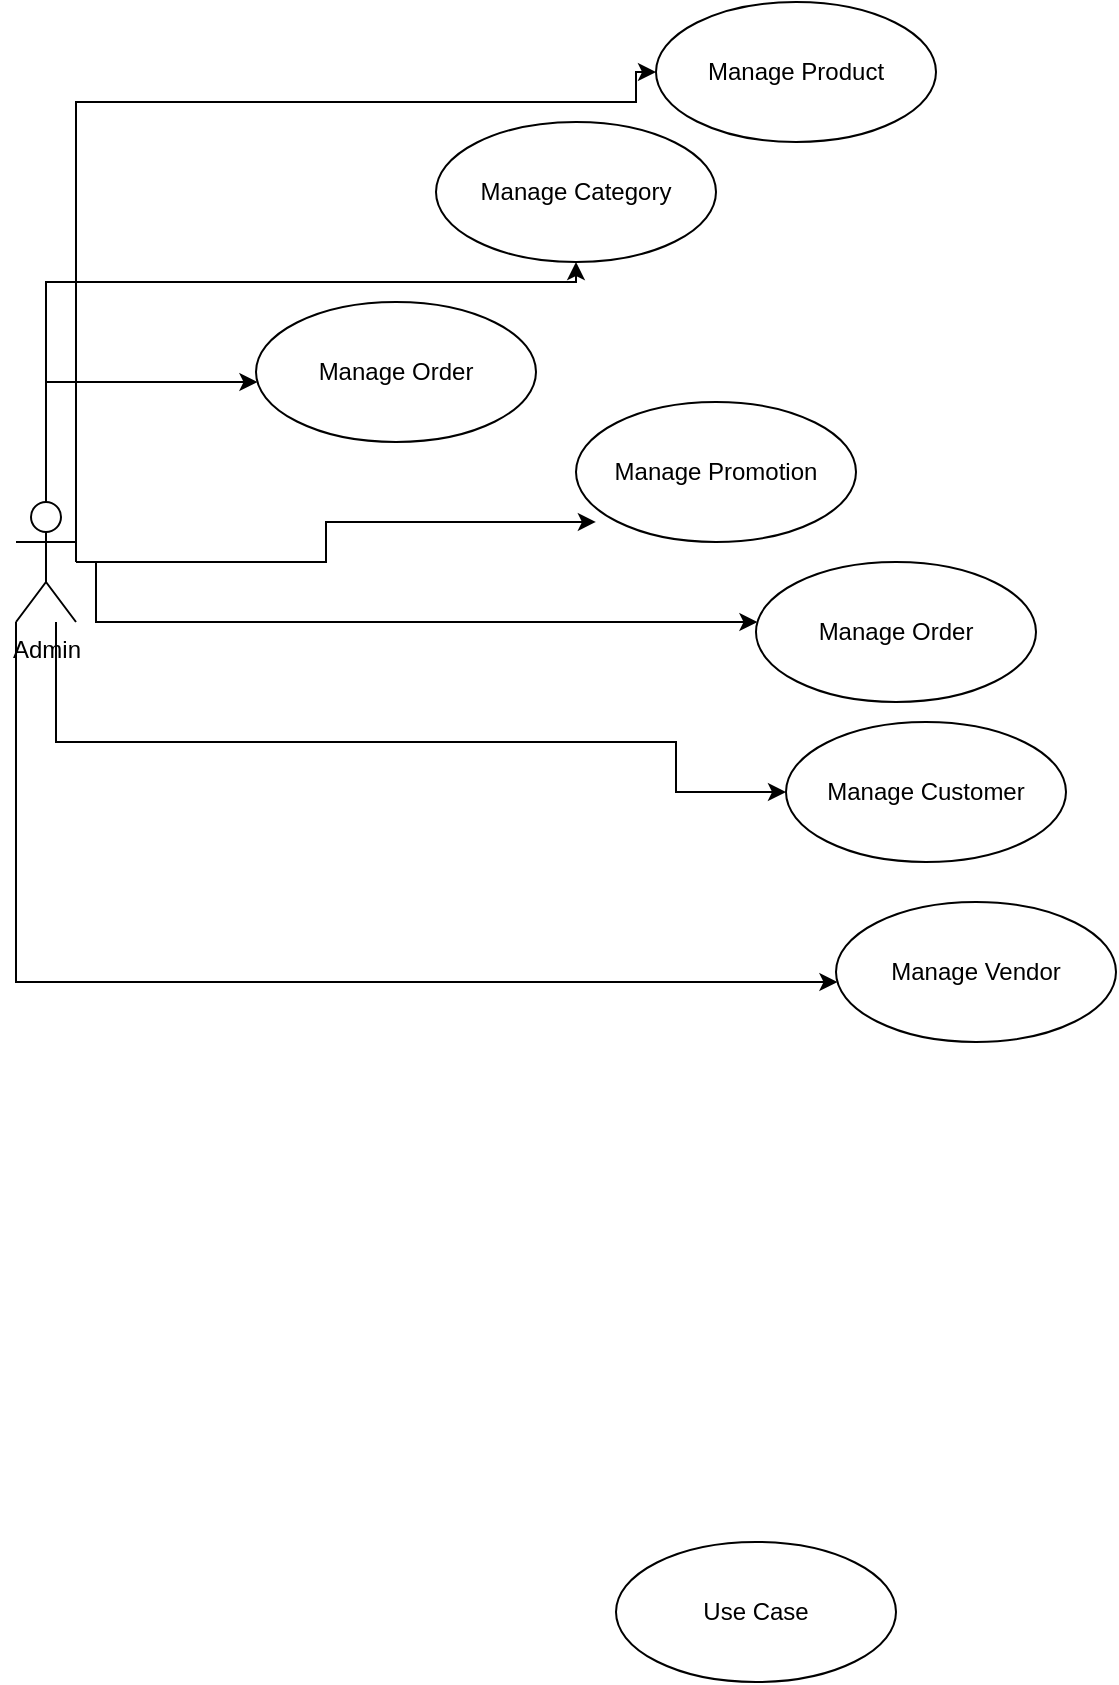 <mxfile version="21.6.8" type="github">
  <diagram name="Trang-1" id="sDsTqj54BQbwHrSM1LWk">
    <mxGraphModel dx="1434" dy="1865" grid="1" gridSize="10" guides="1" tooltips="1" connect="1" arrows="1" fold="1" page="1" pageScale="1" pageWidth="850" pageHeight="1100" math="0" shadow="0">
      <root>
        <mxCell id="0" />
        <mxCell id="1" parent="0" />
        <mxCell id="l7swB4mAyUxKLOESLpPS-15" style="edgeStyle=orthogonalEdgeStyle;rounded=0;orthogonalLoop=1;jettySize=auto;html=1;entryX=0;entryY=0.5;entryDx=0;entryDy=0;" edge="1" parent="1" target="l7swB4mAyUxKLOESLpPS-7">
          <mxGeometry relative="1" as="geometry">
            <mxPoint x="70" y="270" as="sourcePoint" />
            <Array as="points">
              <mxPoint x="70" y="40" />
              <mxPoint x="350" y="40" />
            </Array>
          </mxGeometry>
        </mxCell>
        <mxCell id="l7swB4mAyUxKLOESLpPS-18" style="edgeStyle=orthogonalEdgeStyle;rounded=0;orthogonalLoop=1;jettySize=auto;html=1;" edge="1" parent="1" source="l7swB4mAyUxKLOESLpPS-4" target="l7swB4mAyUxKLOESLpPS-8">
          <mxGeometry relative="1" as="geometry">
            <Array as="points">
              <mxPoint x="55" y="130" />
            </Array>
          </mxGeometry>
        </mxCell>
        <mxCell id="l7swB4mAyUxKLOESLpPS-19" style="edgeStyle=orthogonalEdgeStyle;rounded=0;orthogonalLoop=1;jettySize=auto;html=1;" edge="1" parent="1" source="l7swB4mAyUxKLOESLpPS-4" target="l7swB4mAyUxKLOESLpPS-6">
          <mxGeometry relative="1" as="geometry">
            <Array as="points">
              <mxPoint x="55" y="180" />
            </Array>
          </mxGeometry>
        </mxCell>
        <mxCell id="l7swB4mAyUxKLOESLpPS-21" style="edgeStyle=orthogonalEdgeStyle;rounded=0;orthogonalLoop=1;jettySize=auto;html=1;" edge="1" parent="1" source="l7swB4mAyUxKLOESLpPS-4" target="l7swB4mAyUxKLOESLpPS-9">
          <mxGeometry relative="1" as="geometry">
            <Array as="points">
              <mxPoint x="80" y="270" />
              <mxPoint x="80" y="300" />
            </Array>
          </mxGeometry>
        </mxCell>
        <mxCell id="l7swB4mAyUxKLOESLpPS-22" style="edgeStyle=orthogonalEdgeStyle;rounded=0;orthogonalLoop=1;jettySize=auto;html=1;entryX=0;entryY=0.5;entryDx=0;entryDy=0;" edge="1" parent="1" source="l7swB4mAyUxKLOESLpPS-4" target="l7swB4mAyUxKLOESLpPS-10">
          <mxGeometry relative="1" as="geometry">
            <Array as="points">
              <mxPoint x="60" y="360" />
              <mxPoint x="370" y="360" />
            </Array>
          </mxGeometry>
        </mxCell>
        <mxCell id="l7swB4mAyUxKLOESLpPS-23" style="edgeStyle=orthogonalEdgeStyle;rounded=0;orthogonalLoop=1;jettySize=auto;html=1;" edge="1" parent="1" source="l7swB4mAyUxKLOESLpPS-4" target="l7swB4mAyUxKLOESLpPS-11">
          <mxGeometry relative="1" as="geometry">
            <Array as="points">
              <mxPoint x="40" y="480" />
            </Array>
          </mxGeometry>
        </mxCell>
        <mxCell id="l7swB4mAyUxKLOESLpPS-27" style="edgeStyle=orthogonalEdgeStyle;rounded=0;orthogonalLoop=1;jettySize=auto;html=1;entryX=0.071;entryY=0.857;entryDx=0;entryDy=0;entryPerimeter=0;" edge="1" parent="1" source="l7swB4mAyUxKLOESLpPS-4" target="l7swB4mAyUxKLOESLpPS-26">
          <mxGeometry relative="1" as="geometry" />
        </mxCell>
        <mxCell id="l7swB4mAyUxKLOESLpPS-4" value="Admin&lt;br&gt;" style="shape=umlActor;verticalLabelPosition=bottom;verticalAlign=top;html=1;" vertex="1" parent="1">
          <mxGeometry x="40" y="240" width="30" height="60" as="geometry" />
        </mxCell>
        <mxCell id="l7swB4mAyUxKLOESLpPS-6" value="Manage Order" style="ellipse;whiteSpace=wrap;html=1;" vertex="1" parent="1">
          <mxGeometry x="160" y="140" width="140" height="70" as="geometry" />
        </mxCell>
        <mxCell id="l7swB4mAyUxKLOESLpPS-7" value="Manage Product" style="ellipse;whiteSpace=wrap;html=1;" vertex="1" parent="1">
          <mxGeometry x="360" y="-10" width="140" height="70" as="geometry" />
        </mxCell>
        <mxCell id="l7swB4mAyUxKLOESLpPS-8" value="Manage Category" style="ellipse;whiteSpace=wrap;html=1;" vertex="1" parent="1">
          <mxGeometry x="250" y="50" width="140" height="70" as="geometry" />
        </mxCell>
        <mxCell id="l7swB4mAyUxKLOESLpPS-9" value="Manage Order" style="ellipse;whiteSpace=wrap;html=1;" vertex="1" parent="1">
          <mxGeometry x="410" y="270" width="140" height="70" as="geometry" />
        </mxCell>
        <mxCell id="l7swB4mAyUxKLOESLpPS-10" value="Manage Customer" style="ellipse;whiteSpace=wrap;html=1;" vertex="1" parent="1">
          <mxGeometry x="425" y="350" width="140" height="70" as="geometry" />
        </mxCell>
        <mxCell id="l7swB4mAyUxKLOESLpPS-11" value="Manage Vendor" style="ellipse;whiteSpace=wrap;html=1;" vertex="1" parent="1">
          <mxGeometry x="450" y="440" width="140" height="70" as="geometry" />
        </mxCell>
        <mxCell id="l7swB4mAyUxKLOESLpPS-25" value="Use Case" style="ellipse;whiteSpace=wrap;html=1;" vertex="1" parent="1">
          <mxGeometry x="340" y="760" width="140" height="70" as="geometry" />
        </mxCell>
        <mxCell id="l7swB4mAyUxKLOESLpPS-26" value="Manage Promotion" style="ellipse;whiteSpace=wrap;html=1;" vertex="1" parent="1">
          <mxGeometry x="320" y="190" width="140" height="70" as="geometry" />
        </mxCell>
      </root>
    </mxGraphModel>
  </diagram>
</mxfile>
